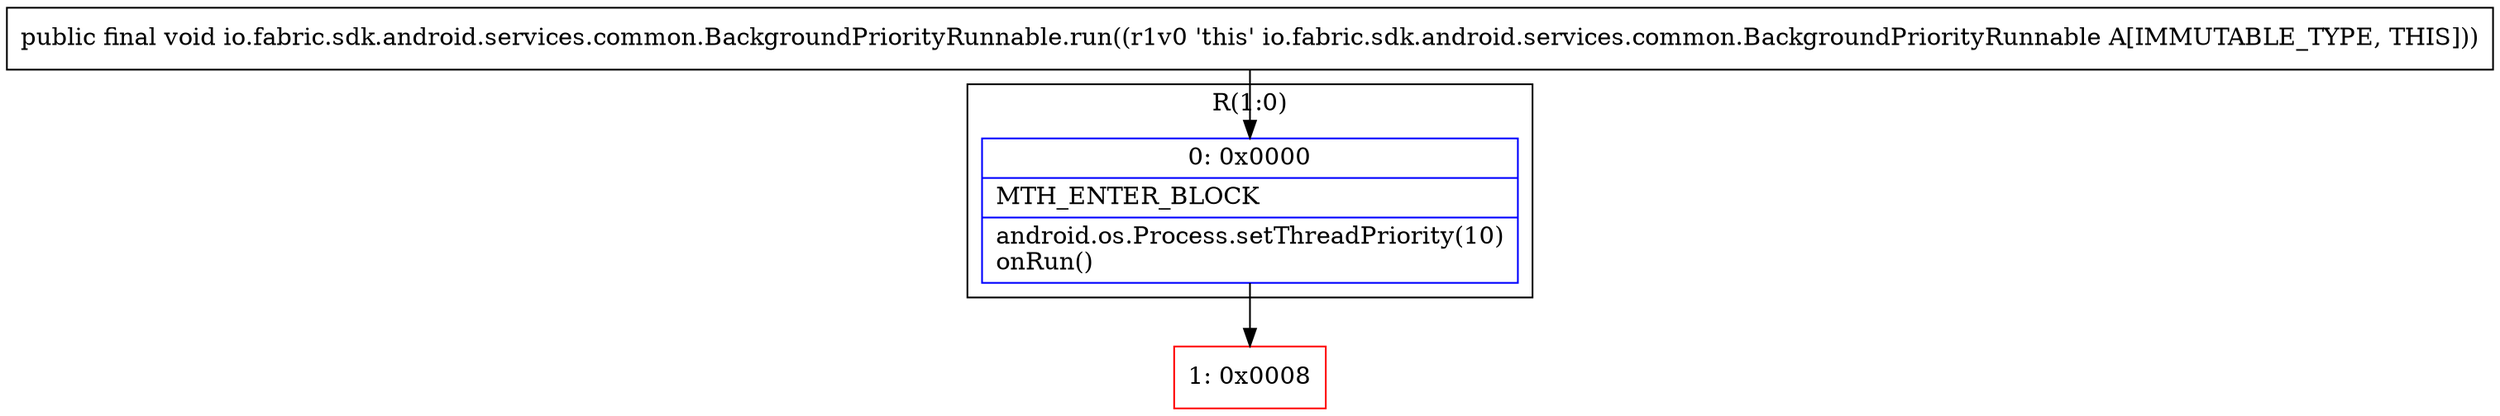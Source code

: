 digraph "CFG forio.fabric.sdk.android.services.common.BackgroundPriorityRunnable.run()V" {
subgraph cluster_Region_834846240 {
label = "R(1:0)";
node [shape=record,color=blue];
Node_0 [shape=record,label="{0\:\ 0x0000|MTH_ENTER_BLOCK\l|android.os.Process.setThreadPriority(10)\lonRun()\l}"];
}
Node_1 [shape=record,color=red,label="{1\:\ 0x0008}"];
MethodNode[shape=record,label="{public final void io.fabric.sdk.android.services.common.BackgroundPriorityRunnable.run((r1v0 'this' io.fabric.sdk.android.services.common.BackgroundPriorityRunnable A[IMMUTABLE_TYPE, THIS])) }"];
MethodNode -> Node_0;
Node_0 -> Node_1;
}

